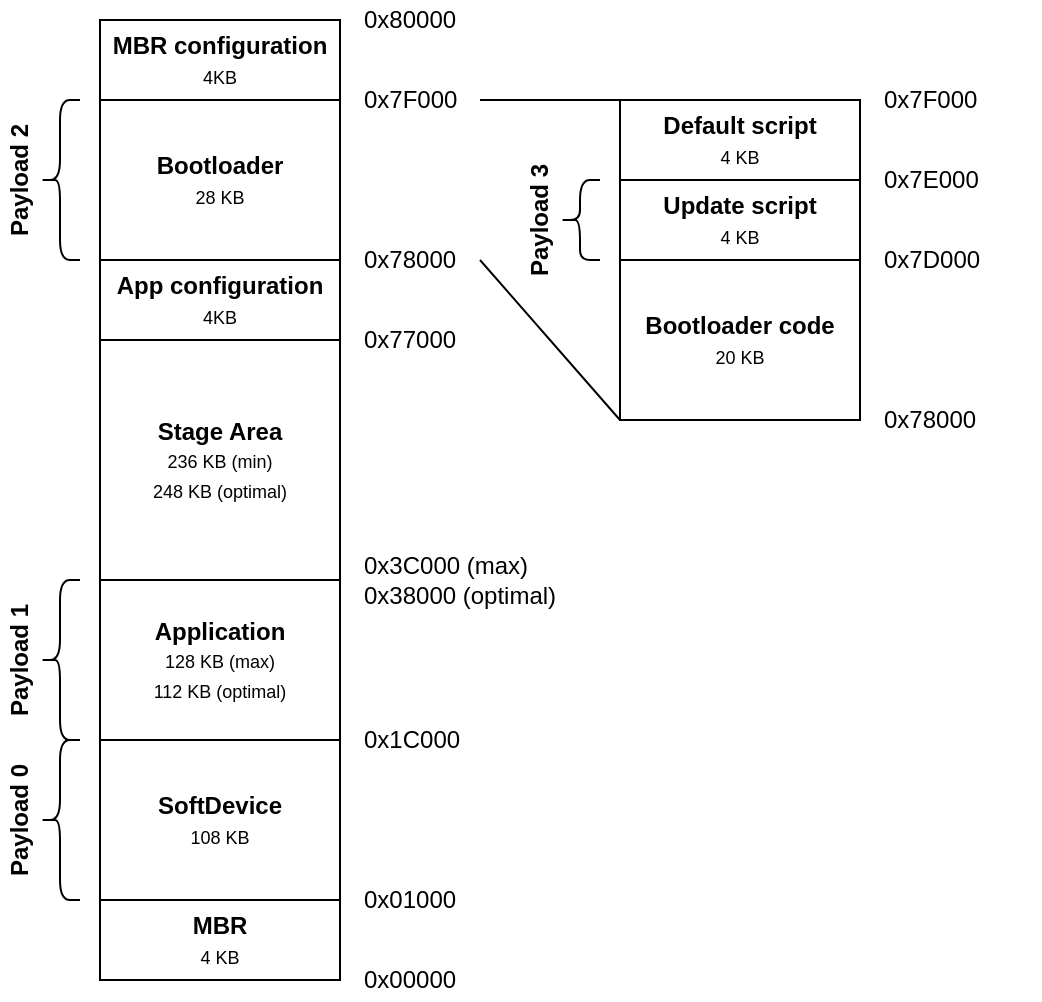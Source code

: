 <mxfile version="13.8.3" type="github">
  <diagram id="FAgFG5ZyxgcVu0X7kMCV" name="Page-1">
    <mxGraphModel dx="1808" dy="616" grid="1" gridSize="10" guides="1" tooltips="1" connect="1" arrows="1" fold="1" page="1" pageScale="1" pageWidth="827" pageHeight="1169" math="0" shadow="0">
      <root>
        <mxCell id="0" />
        <mxCell id="1" parent="0" />
        <mxCell id="TqN6AhZks2-ZumBGRdYX-1" value="&lt;b&gt;MBR&lt;/b&gt;&lt;br&gt;&lt;font style=&quot;font-size: 9px&quot;&gt;4 KB&lt;/font&gt;" style="rounded=0;whiteSpace=wrap;html=1;" parent="1" vertex="1">
          <mxGeometry x="40" y="600" width="120" height="40" as="geometry" />
        </mxCell>
        <mxCell id="TqN6AhZks2-ZumBGRdYX-2" value="&lt;b&gt;SoftDevice&lt;/b&gt;&lt;br&gt;&lt;font style=&quot;font-size: 9px&quot;&gt;108 KB&lt;/font&gt;" style="rounded=0;whiteSpace=wrap;html=1;" parent="1" vertex="1">
          <mxGeometry x="40" y="520" width="120" height="80" as="geometry" />
        </mxCell>
        <mxCell id="TqN6AhZks2-ZumBGRdYX-3" value="&lt;b&gt;Application&lt;/b&gt;&lt;br&gt;&lt;font style=&quot;font-size: 9px&quot;&gt;128 KB (max)&lt;br&gt;112 KB (optimal)&lt;br&gt;&lt;/font&gt;" style="rounded=0;whiteSpace=wrap;html=1;" parent="1" vertex="1">
          <mxGeometry x="40" y="440" width="120" height="80" as="geometry" />
        </mxCell>
        <mxCell id="TqN6AhZks2-ZumBGRdYX-4" value="&lt;b&gt;Stage Area&lt;br&gt;&lt;/b&gt;&lt;div&gt;&lt;font style=&quot;font-size: 9px&quot;&gt;236 KB (min)&lt;/font&gt;&lt;/div&gt;&lt;div&gt;&lt;font style=&quot;font-size: 9px&quot;&gt;248 KB (optimal)&lt;/font&gt;&lt;/div&gt;" style="rounded=0;whiteSpace=wrap;html=1;" parent="1" vertex="1">
          <mxGeometry x="40" y="320" width="120" height="120" as="geometry" />
        </mxCell>
        <mxCell id="TqN6AhZks2-ZumBGRdYX-5" value="&lt;b&gt;App configuration&lt;br&gt;&lt;/b&gt;&lt;font style=&quot;font-size: 9px&quot;&gt;4KB&lt;/font&gt;" style="rounded=0;whiteSpace=wrap;html=1;" parent="1" vertex="1">
          <mxGeometry x="40" y="280" width="120" height="40" as="geometry" />
        </mxCell>
        <mxCell id="TqN6AhZks2-ZumBGRdYX-6" value="&lt;b&gt;Bootloader&lt;br&gt;&lt;/b&gt;&lt;font style=&quot;font-size: 9px&quot;&gt;28 KB&lt;/font&gt;" style="rounded=0;whiteSpace=wrap;html=1;" parent="1" vertex="1">
          <mxGeometry x="40" y="200" width="120" height="80" as="geometry" />
        </mxCell>
        <mxCell id="TqN6AhZks2-ZumBGRdYX-7" value="&lt;b&gt;MBR configuration&lt;br&gt;&lt;/b&gt;&lt;font style=&quot;font-size: 9px&quot;&gt;4KB&lt;/font&gt;" style="rounded=0;whiteSpace=wrap;html=1;" parent="1" vertex="1">
          <mxGeometry x="40" y="160" width="120" height="40" as="geometry" />
        </mxCell>
        <mxCell id="TqN6AhZks2-ZumBGRdYX-8" value="" style="shape=curlyBracket;whiteSpace=wrap;html=1;rounded=1;rotation=0;" parent="1" vertex="1">
          <mxGeometry x="10" y="520" width="20" height="80" as="geometry" />
        </mxCell>
        <mxCell id="TqN6AhZks2-ZumBGRdYX-9" value="" style="shape=curlyBracket;whiteSpace=wrap;html=1;rounded=1;rotation=0;" parent="1" vertex="1">
          <mxGeometry x="10" y="440" width="20" height="80" as="geometry" />
        </mxCell>
        <mxCell id="TqN6AhZks2-ZumBGRdYX-10" value="" style="shape=curlyBracket;whiteSpace=wrap;html=1;rounded=1;rotation=0;" parent="1" vertex="1">
          <mxGeometry x="10" y="200" width="20" height="80" as="geometry" />
        </mxCell>
        <mxCell id="TqN6AhZks2-ZumBGRdYX-11" value="Payload 0" style="text;html=1;strokeColor=none;fillColor=none;align=center;verticalAlign=middle;whiteSpace=wrap;rounded=0;horizontal=0;fontStyle=1" parent="1" vertex="1">
          <mxGeometry x="-10" y="520" width="20" height="80" as="geometry" />
        </mxCell>
        <mxCell id="TqN6AhZks2-ZumBGRdYX-12" value="Payload 1" style="text;html=1;strokeColor=none;fillColor=none;align=center;verticalAlign=middle;whiteSpace=wrap;rounded=0;horizontal=0;fontStyle=1" parent="1" vertex="1">
          <mxGeometry x="-10" y="440" width="20" height="80" as="geometry" />
        </mxCell>
        <mxCell id="TqN6AhZks2-ZumBGRdYX-13" value="Payload 2" style="text;html=1;strokeColor=none;fillColor=none;align=center;verticalAlign=middle;whiteSpace=wrap;rounded=0;horizontal=0;fontStyle=1" parent="1" vertex="1">
          <mxGeometry x="-10" y="200" width="20" height="80" as="geometry" />
        </mxCell>
        <mxCell id="TqN6AhZks2-ZumBGRdYX-14" value="0x00000" style="text;html=1;strokeColor=none;fillColor=none;align=left;verticalAlign=middle;whiteSpace=wrap;rounded=0;rotation=0;" parent="1" vertex="1">
          <mxGeometry x="170" y="630" width="60" height="20" as="geometry" />
        </mxCell>
        <mxCell id="TqN6AhZks2-ZumBGRdYX-16" value="0x01000" style="text;html=1;strokeColor=none;fillColor=none;align=left;verticalAlign=middle;whiteSpace=wrap;rounded=0;rotation=0;" parent="1" vertex="1">
          <mxGeometry x="170" y="590" width="60" height="20" as="geometry" />
        </mxCell>
        <mxCell id="TqN6AhZks2-ZumBGRdYX-17" value="0x78000" style="text;html=1;strokeColor=none;fillColor=none;align=left;verticalAlign=middle;whiteSpace=wrap;rounded=0;rotation=0;" parent="1" vertex="1">
          <mxGeometry x="170" y="270" width="60" height="20" as="geometry" />
        </mxCell>
        <mxCell id="TqN6AhZks2-ZumBGRdYX-18" value="0x1C000" style="text;html=1;strokeColor=none;fillColor=none;align=left;verticalAlign=middle;whiteSpace=wrap;rounded=0;rotation=0;" parent="1" vertex="1">
          <mxGeometry x="170" y="510" width="60" height="20" as="geometry" />
        </mxCell>
        <mxCell id="TqN6AhZks2-ZumBGRdYX-19" value="0x3C000 (max)&lt;br&gt;0x38000 (optimal)" style="text;html=1;strokeColor=none;fillColor=none;align=left;verticalAlign=middle;whiteSpace=wrap;rounded=0;rotation=0;" parent="1" vertex="1">
          <mxGeometry x="170" y="430" width="120" height="20" as="geometry" />
        </mxCell>
        <mxCell id="TqN6AhZks2-ZumBGRdYX-20" value="0x77000" style="text;html=1;strokeColor=none;fillColor=none;align=left;verticalAlign=middle;whiteSpace=wrap;rounded=0;rotation=0;" parent="1" vertex="1">
          <mxGeometry x="170" y="310" width="60" height="20" as="geometry" />
        </mxCell>
        <mxCell id="TqN6AhZks2-ZumBGRdYX-23" value="" style="shape=curlyBracket;whiteSpace=wrap;html=1;rounded=1;rotation=0;" parent="1" vertex="1">
          <mxGeometry x="270" y="240" width="20" height="40" as="geometry" />
        </mxCell>
        <mxCell id="TqN6AhZks2-ZumBGRdYX-24" value="Payload 3" style="text;html=1;strokeColor=none;fillColor=none;align=center;verticalAlign=middle;whiteSpace=wrap;rounded=0;horizontal=0;fontStyle=1" parent="1" vertex="1">
          <mxGeometry x="250" y="210" width="20" height="100" as="geometry" />
        </mxCell>
        <mxCell id="TqN6AhZks2-ZumBGRdYX-25" value="&lt;b&gt;Update script&lt;br&gt;&lt;/b&gt;&lt;font style=&quot;font-size: 9px&quot;&gt;4 KB&lt;/font&gt;" style="rounded=0;whiteSpace=wrap;html=1;" parent="1" vertex="1">
          <mxGeometry x="300" y="240" width="120" height="40" as="geometry" />
        </mxCell>
        <mxCell id="TqN6AhZks2-ZumBGRdYX-26" value="&lt;b&gt;Bootloader code&lt;br&gt;&lt;/b&gt;&lt;font style=&quot;font-size: 9px&quot;&gt;20 KB&lt;/font&gt;" style="rounded=0;whiteSpace=wrap;html=1;" parent="1" vertex="1">
          <mxGeometry x="300" y="280" width="120" height="80" as="geometry" />
        </mxCell>
        <mxCell id="TqN6AhZks2-ZumBGRdYX-27" value="&lt;b&gt;Default script&lt;br&gt;&lt;/b&gt;&lt;font style=&quot;font-size: 9px&quot;&gt;4 KB&lt;/font&gt;" style="rounded=0;whiteSpace=wrap;html=1;" parent="1" vertex="1">
          <mxGeometry x="300" y="200" width="120" height="40" as="geometry" />
        </mxCell>
        <mxCell id="TqN6AhZks2-ZumBGRdYX-28" value="" style="endArrow=none;html=1;entryX=1;entryY=0.5;entryDx=0;entryDy=0;exitX=0;exitY=1;exitDx=0;exitDy=0;" parent="1" source="TqN6AhZks2-ZumBGRdYX-26" target="TqN6AhZks2-ZumBGRdYX-17" edge="1">
          <mxGeometry width="50" height="50" relative="1" as="geometry">
            <mxPoint x="470" y="240" as="sourcePoint" />
            <mxPoint x="520" y="190" as="targetPoint" />
          </mxGeometry>
        </mxCell>
        <mxCell id="TqN6AhZks2-ZumBGRdYX-29" value="" style="endArrow=none;html=1;exitX=0;exitY=0;exitDx=0;exitDy=0;entryX=1;entryY=0.5;entryDx=0;entryDy=0;" parent="1" source="TqN6AhZks2-ZumBGRdYX-27" target="TqN6AhZks2-ZumBGRdYX-32" edge="1">
          <mxGeometry width="50" height="50" relative="1" as="geometry">
            <mxPoint x="750" y="140" as="sourcePoint" />
            <mxPoint x="636" y="130" as="targetPoint" />
          </mxGeometry>
        </mxCell>
        <mxCell id="TqN6AhZks2-ZumBGRdYX-31" value="0x80000" style="text;html=1;strokeColor=none;fillColor=none;align=left;verticalAlign=middle;whiteSpace=wrap;rounded=0;rotation=0;" parent="1" vertex="1">
          <mxGeometry x="170" y="150" width="60" height="20" as="geometry" />
        </mxCell>
        <mxCell id="TqN6AhZks2-ZumBGRdYX-32" value="0x7F000" style="text;html=1;strokeColor=none;fillColor=none;align=left;verticalAlign=middle;whiteSpace=wrap;rounded=0;rotation=0;" parent="1" vertex="1">
          <mxGeometry x="170" y="190" width="60" height="20" as="geometry" />
        </mxCell>
        <mxCell id="TqN6AhZks2-ZumBGRdYX-33" value="0x7D000" style="text;html=1;strokeColor=none;fillColor=none;align=left;verticalAlign=middle;whiteSpace=wrap;rounded=0;rotation=0;" parent="1" vertex="1">
          <mxGeometry x="430" y="270" width="80" height="20" as="geometry" />
        </mxCell>
        <mxCell id="TqN6AhZks2-ZumBGRdYX-34" value="0x7E000" style="text;html=1;strokeColor=none;fillColor=none;align=left;verticalAlign=middle;whiteSpace=wrap;rounded=0;rotation=0;" parent="1" vertex="1">
          <mxGeometry x="430" y="230" width="80" height="20" as="geometry" />
        </mxCell>
        <mxCell id="imYt1NDGo7FPGP8G_VjM-1" value="0x78000" style="text;html=1;strokeColor=none;fillColor=none;align=left;verticalAlign=middle;whiteSpace=wrap;rounded=0;rotation=0;" vertex="1" parent="1">
          <mxGeometry x="430" y="350" width="60" height="20" as="geometry" />
        </mxCell>
        <mxCell id="imYt1NDGo7FPGP8G_VjM-2" value="0x7F000" style="text;html=1;strokeColor=none;fillColor=none;align=left;verticalAlign=middle;whiteSpace=wrap;rounded=0;rotation=0;" vertex="1" parent="1">
          <mxGeometry x="430" y="190" width="60" height="20" as="geometry" />
        </mxCell>
      </root>
    </mxGraphModel>
  </diagram>
</mxfile>
